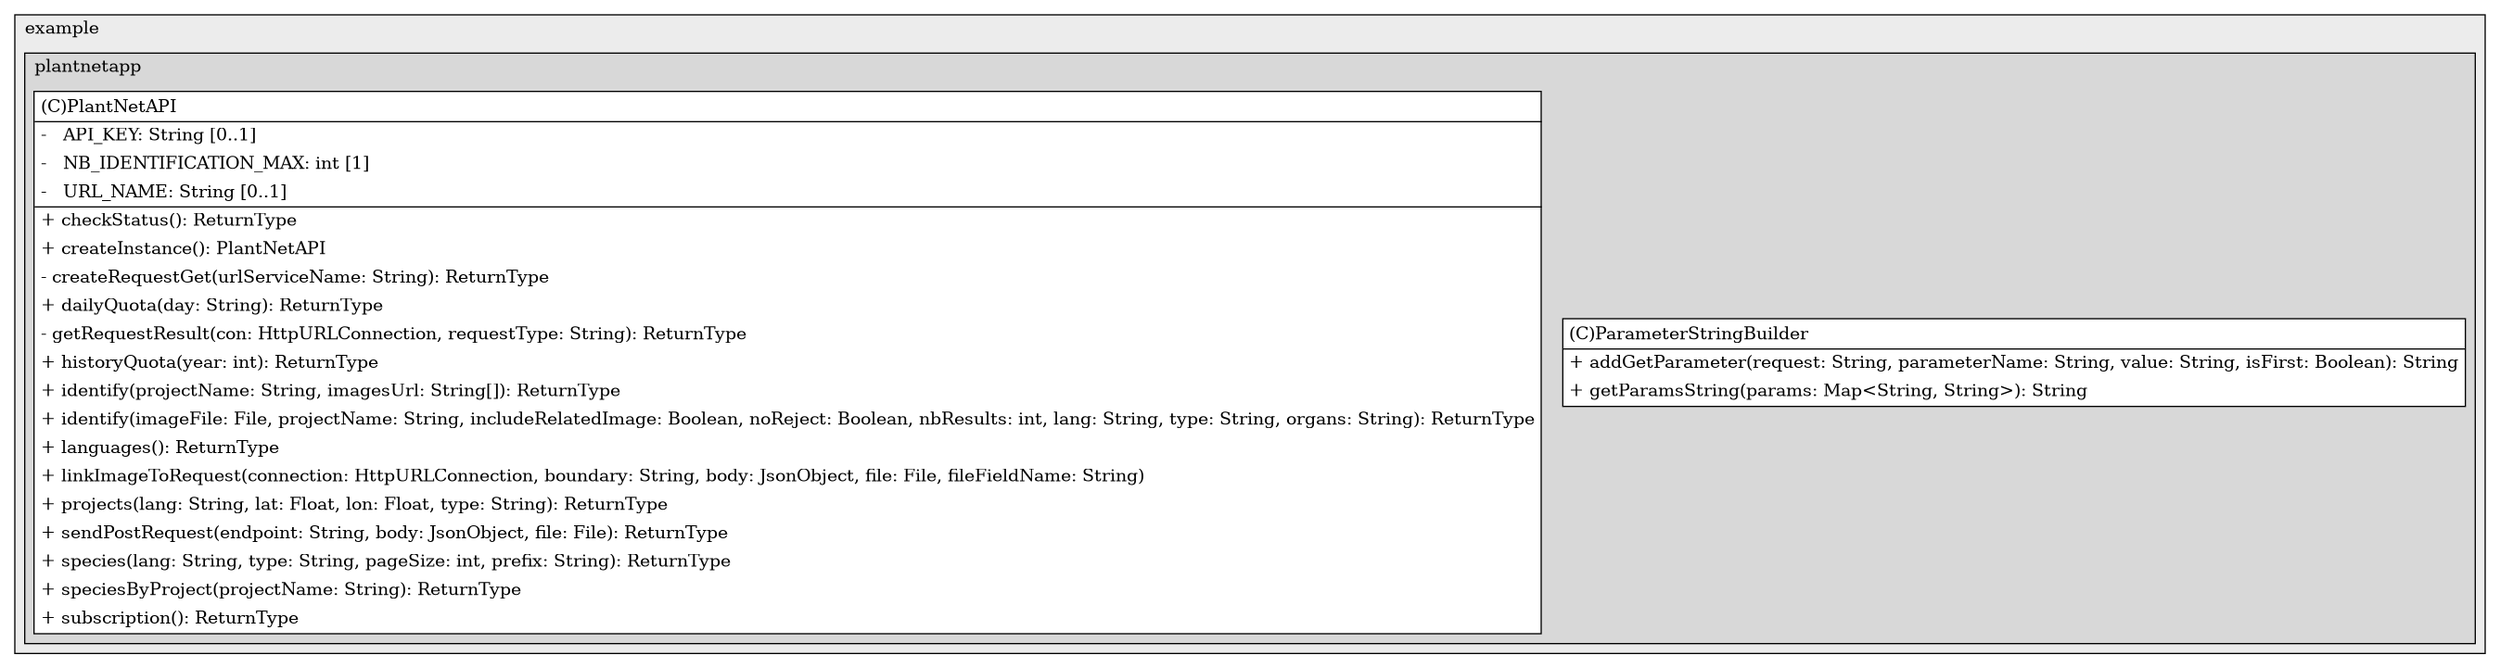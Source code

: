 @startuml

/' diagram meta data start
config=StructureConfiguration;
{
  "projectClassification": {
    "searchMode": "OpenProject", // OpenProject, AllProjects
    "includedProjects": "",
    "pathEndKeywords": "*.impl",
    "isClientPath": "",
    "isClientName": "",
    "isTestPath": "",
    "isTestName": "",
    "isMappingPath": "",
    "isMappingName": "",
    "isDataAccessPath": "",
    "isDataAccessName": "",
    "isDataStructurePath": "",
    "isDataStructureName": "",
    "isInterfaceStructuresPath": "",
    "isInterfaceStructuresName": "",
    "isEntryPointPath": "",
    "isEntryPointName": "",
    "treatFinalFieldsAsMandatory": false
  },
  "graphRestriction": {
    "classPackageExcludeFilter": "",
    "classPackageIncludeFilter": "",
    "classNameExcludeFilter": "",
    "classNameIncludeFilter": "",
    "methodNameExcludeFilter": "",
    "methodNameIncludeFilter": "",
    "removeByInheritance": "", // inheritance/annotation based filtering is done in a second step
    "removeByAnnotation": "",
    "removeByClassPackage": "", // cleanup the graph after inheritance/annotation based filtering is done
    "removeByClassName": "",
    "cutMappings": false,
    "cutEnum": true,
    "cutTests": true,
    "cutClient": true,
    "cutDataAccess": true,
    "cutInterfaceStructures": true,
    "cutDataStructures": true,
    "cutGetterAndSetter": true,
    "cutConstructors": true
  },
  "graphTraversal": {
    "forwardDepth": 3,
    "backwardDepth": 3,
    "classPackageExcludeFilter": "",
    "classPackageIncludeFilter": "",
    "classNameExcludeFilter": "",
    "classNameIncludeFilter": "",
    "methodNameExcludeFilter": "",
    "methodNameIncludeFilter": "",
    "hideMappings": false,
    "hideDataStructures": false,
    "hidePrivateMethods": true,
    "hideInterfaceCalls": true, // indirection: implementation -> interface (is hidden) -> implementation
    "onlyShowApplicationEntryPoints": false, // root node is included
    "useMethodCallsForStructureDiagram": "ForwardOnly" // ForwardOnly, BothDirections, No
  },
  "details": {
    "aggregation": "GroupByClass", // ByClass, GroupByClass, None
    "showClassGenericTypes": true,
    "showMethods": true,
    "showMethodParameterNames": true,
    "showMethodParameterTypes": true,
    "showMethodReturnType": true,
    "showPackageLevels": 2,
    "showDetailedClassStructure": true
  },
  "rootClass": "com.example.plantnetapp.back.api.PlantNetAPI",
  "extensionCallbackMethod": "" // qualified.class.name#methodName - signature: public static String method(String)
}
diagram meta data end '/



digraph g {
    rankdir="TB"
    splines=polyline
    

'nodes 
subgraph cluster_1322970774 { 
   	label=example
	labeljust=l
	fillcolor="#ececec"
	style=filled
   
   subgraph cluster_1228495093 { 
   	label=plantnetapp
	labeljust=l
	fillcolor="#d8d8d8"
	style=filled
   
   ParameterStringBuilder2079699613[
	label=<<TABLE BORDER="1" CELLBORDER="0" CELLPADDING="4" CELLSPACING="0">
<TR><TD ALIGN="LEFT" >(C)ParameterStringBuilder</TD></TR>
<HR/>
<TR><TD ALIGN="LEFT" >+ addGetParameter(request: String, parameterName: String, value: String, isFirst: Boolean): String</TD></TR>
<TR><TD ALIGN="LEFT" >+ getParamsString(params: Map&lt;String, String&gt;): String</TD></TR>
</TABLE>>
	style=filled
	margin=0
	shape=plaintext
	fillcolor="#FFFFFF"
];

PlantNetAPI2079699613[
	label=<<TABLE BORDER="1" CELLBORDER="0" CELLPADDING="4" CELLSPACING="0">
<TR><TD ALIGN="LEFT" >(C)PlantNetAPI</TD></TR>
<HR/>
<TR><TD ALIGN="LEFT" >-   API_KEY: String [0..1]</TD></TR>
<TR><TD ALIGN="LEFT" >-   NB_IDENTIFICATION_MAX: int [1]</TD></TR>
<TR><TD ALIGN="LEFT" >-   URL_NAME: String [0..1]</TD></TR>
<HR/>
<TR><TD ALIGN="LEFT" >+ checkStatus(): ReturnType</TD></TR>
<TR><TD ALIGN="LEFT" >+ createInstance(): PlantNetAPI</TD></TR>
<TR><TD ALIGN="LEFT" >- createRequestGet(urlServiceName: String): ReturnType</TD></TR>
<TR><TD ALIGN="LEFT" >+ dailyQuota(day: String): ReturnType</TD></TR>
<TR><TD ALIGN="LEFT" >- getRequestResult(con: HttpURLConnection, requestType: String): ReturnType</TD></TR>
<TR><TD ALIGN="LEFT" >+ historyQuota(year: int): ReturnType</TD></TR>
<TR><TD ALIGN="LEFT" >+ identify(projectName: String, imagesUrl: String[]): ReturnType</TD></TR>
<TR><TD ALIGN="LEFT" >+ identify(imageFile: File, projectName: String, includeRelatedImage: Boolean, noReject: Boolean, nbResults: int, lang: String, type: String, organs: String): ReturnType</TD></TR>
<TR><TD ALIGN="LEFT" >+ languages(): ReturnType</TD></TR>
<TR><TD ALIGN="LEFT" >+ linkImageToRequest(connection: HttpURLConnection, boundary: String, body: JsonObject, file: File, fileFieldName: String)</TD></TR>
<TR><TD ALIGN="LEFT" >+ projects(lang: String, lat: Float, lon: Float, type: String): ReturnType</TD></TR>
<TR><TD ALIGN="LEFT" >+ sendPostRequest(endpoint: String, body: JsonObject, file: File): ReturnType</TD></TR>
<TR><TD ALIGN="LEFT" >+ species(lang: String, type: String, pageSize: int, prefix: String): ReturnType</TD></TR>
<TR><TD ALIGN="LEFT" >+ speciesByProject(projectName: String): ReturnType</TD></TR>
<TR><TD ALIGN="LEFT" >+ subscription(): ReturnType</TD></TR>
</TABLE>>
	style=filled
	margin=0
	shape=plaintext
	fillcolor="#FFFFFF"
];
} 
} 

'edges    

    
}
@enduml